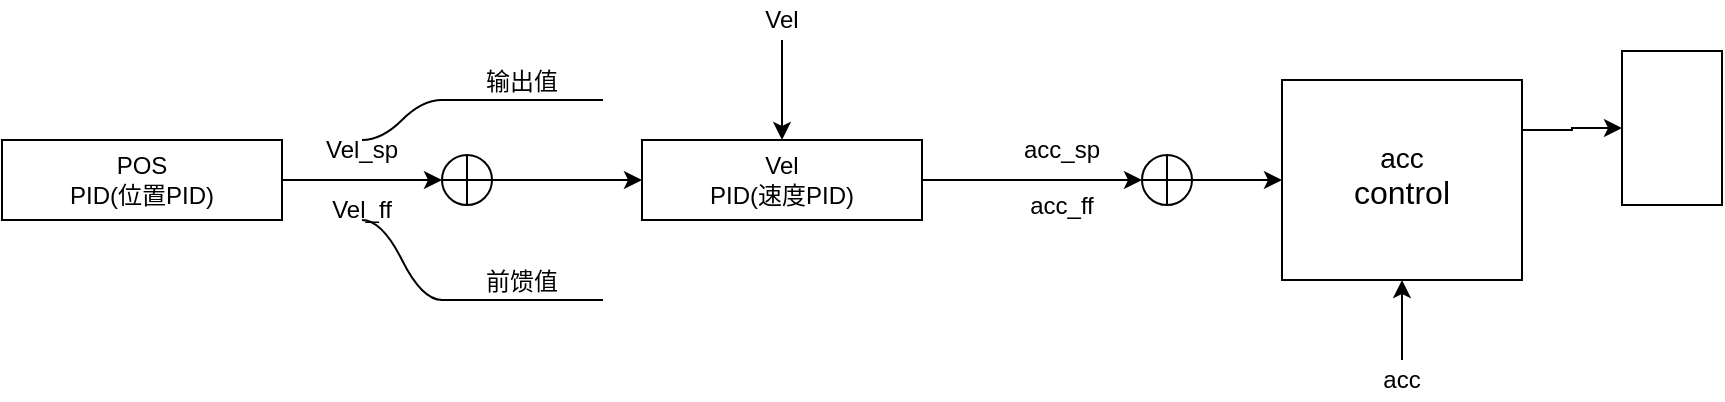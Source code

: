 <mxfile version="26.1.3">
  <diagram name="第 1 页" id="_98WVQUTT1FHia43dZIL">
    <mxGraphModel dx="303" dy="448" grid="1" gridSize="10" guides="1" tooltips="1" connect="1" arrows="1" fold="1" page="1" pageScale="1" pageWidth="827" pageHeight="1169" math="0" shadow="0">
      <root>
        <mxCell id="0" />
        <mxCell id="1" parent="0" />
        <mxCell id="DZe8NKR61AUOOE2hUX04-11" style="edgeStyle=orthogonalEdgeStyle;rounded=0;orthogonalLoop=1;jettySize=auto;html=1;exitX=1;exitY=0.5;exitDx=0;exitDy=0;entryX=0;entryY=0.5;entryDx=0;entryDy=0;" edge="1" parent="1" source="DZe8NKR61AUOOE2hUX04-1" target="DZe8NKR61AUOOE2hUX04-9">
          <mxGeometry relative="1" as="geometry" />
        </mxCell>
        <mxCell id="DZe8NKR61AUOOE2hUX04-1" value="POS&lt;div&gt;PID(位置PID)&lt;/div&gt;" style="rounded=0;whiteSpace=wrap;html=1;" vertex="1" parent="1">
          <mxGeometry x="60" y="380" width="140" height="40" as="geometry" />
        </mxCell>
        <mxCell id="DZe8NKR61AUOOE2hUX04-6" style="edgeStyle=orthogonalEdgeStyle;rounded=0;orthogonalLoop=1;jettySize=auto;html=1;exitX=1;exitY=0.5;exitDx=0;exitDy=0;" edge="1" parent="1" source="DZe8NKR61AUOOE2hUX04-3">
          <mxGeometry relative="1" as="geometry">
            <mxPoint x="630" y="400" as="targetPoint" />
          </mxGeometry>
        </mxCell>
        <mxCell id="DZe8NKR61AUOOE2hUX04-3" value="Vel&lt;br&gt;&lt;div&gt;PID(速度PID)&lt;/div&gt;" style="rounded=0;whiteSpace=wrap;html=1;" vertex="1" parent="1">
          <mxGeometry x="380" y="380" width="140" height="40" as="geometry" />
        </mxCell>
        <mxCell id="DZe8NKR61AUOOE2hUX04-7" value="Vel_sp" style="text;strokeColor=none;align=center;fillColor=none;html=1;verticalAlign=middle;whiteSpace=wrap;rounded=0;" vertex="1" parent="1">
          <mxGeometry x="210" y="370" width="60" height="30" as="geometry" />
        </mxCell>
        <mxCell id="DZe8NKR61AUOOE2hUX04-8" value="Vel_ff" style="text;strokeColor=none;align=center;fillColor=none;html=1;verticalAlign=middle;whiteSpace=wrap;rounded=0;" vertex="1" parent="1">
          <mxGeometry x="210" y="400" width="60" height="30" as="geometry" />
        </mxCell>
        <mxCell id="DZe8NKR61AUOOE2hUX04-21" style="edgeStyle=orthogonalEdgeStyle;rounded=0;orthogonalLoop=1;jettySize=auto;html=1;exitX=1;exitY=0.5;exitDx=0;exitDy=0;" edge="1" parent="1" source="DZe8NKR61AUOOE2hUX04-9" target="DZe8NKR61AUOOE2hUX04-3">
          <mxGeometry relative="1" as="geometry" />
        </mxCell>
        <mxCell id="DZe8NKR61AUOOE2hUX04-9" value="" style="shape=orEllipse;perimeter=ellipsePerimeter;whiteSpace=wrap;html=1;backgroundOutline=1;" vertex="1" parent="1">
          <mxGeometry x="280" y="387.5" width="25" height="25" as="geometry" />
        </mxCell>
        <mxCell id="DZe8NKR61AUOOE2hUX04-14" value="前馈值" style="whiteSpace=wrap;html=1;shape=partialRectangle;top=0;left=0;bottom=1;right=0;points=[[0,1],[1,1]];fillColor=none;align=center;verticalAlign=bottom;routingCenterY=0.5;snapToPoint=1;recursiveResize=0;autosize=1;treeFolding=1;treeMoving=1;newEdgeStyle={&quot;edgeStyle&quot;:&quot;entityRelationEdgeStyle&quot;,&quot;startArrow&quot;:&quot;none&quot;,&quot;endArrow&quot;:&quot;none&quot;,&quot;segment&quot;:10,&quot;curved&quot;:1,&quot;sourcePerimeterSpacing&quot;:0,&quot;targetPerimeterSpacing&quot;:0};" vertex="1" parent="1">
          <mxGeometry x="280" y="430" width="80" height="30" as="geometry" />
        </mxCell>
        <mxCell id="DZe8NKR61AUOOE2hUX04-15" value="" style="edgeStyle=entityRelationEdgeStyle;startArrow=none;endArrow=none;segment=10;curved=1;sourcePerimeterSpacing=0;targetPerimeterSpacing=0;rounded=0;" edge="1" target="DZe8NKR61AUOOE2hUX04-14" parent="1">
          <mxGeometry relative="1" as="geometry">
            <mxPoint x="240" y="420" as="sourcePoint" />
          </mxGeometry>
        </mxCell>
        <mxCell id="DZe8NKR61AUOOE2hUX04-19" value="输出值" style="whiteSpace=wrap;html=1;shape=partialRectangle;top=0;left=0;bottom=1;right=0;points=[[0,1],[1,1]];fillColor=none;align=center;verticalAlign=bottom;routingCenterY=0.5;snapToPoint=1;recursiveResize=0;autosize=1;treeFolding=1;treeMoving=1;newEdgeStyle={&quot;edgeStyle&quot;:&quot;entityRelationEdgeStyle&quot;,&quot;startArrow&quot;:&quot;none&quot;,&quot;endArrow&quot;:&quot;none&quot;,&quot;segment&quot;:10,&quot;curved&quot;:1,&quot;sourcePerimeterSpacing&quot;:0,&quot;targetPerimeterSpacing&quot;:0};" vertex="1" parent="1">
          <mxGeometry x="280" y="340" width="80" height="20" as="geometry" />
        </mxCell>
        <mxCell id="DZe8NKR61AUOOE2hUX04-20" value="" style="edgeStyle=entityRelationEdgeStyle;startArrow=none;endArrow=none;segment=10;curved=1;sourcePerimeterSpacing=0;targetPerimeterSpacing=0;rounded=0;" edge="1" target="DZe8NKR61AUOOE2hUX04-19" parent="1">
          <mxGeometry relative="1" as="geometry">
            <mxPoint x="240" y="380" as="sourcePoint" />
          </mxGeometry>
        </mxCell>
        <mxCell id="DZe8NKR61AUOOE2hUX04-23" style="edgeStyle=orthogonalEdgeStyle;rounded=0;orthogonalLoop=1;jettySize=auto;html=1;exitX=0.5;exitY=1;exitDx=0;exitDy=0;entryX=0.5;entryY=0;entryDx=0;entryDy=0;" edge="1" parent="1" source="DZe8NKR61AUOOE2hUX04-22" target="DZe8NKR61AUOOE2hUX04-3">
          <mxGeometry relative="1" as="geometry" />
        </mxCell>
        <mxCell id="DZe8NKR61AUOOE2hUX04-22" value="Vel" style="text;strokeColor=none;align=center;fillColor=none;html=1;verticalAlign=middle;whiteSpace=wrap;rounded=0;" vertex="1" parent="1">
          <mxGeometry x="430" y="310" width="40" height="20" as="geometry" />
        </mxCell>
        <mxCell id="DZe8NKR61AUOOE2hUX04-24" value="acc_sp" style="text;strokeColor=none;align=center;fillColor=none;html=1;verticalAlign=middle;whiteSpace=wrap;rounded=0;" vertex="1" parent="1">
          <mxGeometry x="560" y="375" width="60" height="20" as="geometry" />
        </mxCell>
        <mxCell id="DZe8NKR61AUOOE2hUX04-25" value="acc_ff" style="text;strokeColor=none;align=center;fillColor=none;html=1;verticalAlign=middle;whiteSpace=wrap;rounded=0;" vertex="1" parent="1">
          <mxGeometry x="560" y="405" width="60" height="15" as="geometry" />
        </mxCell>
        <mxCell id="DZe8NKR61AUOOE2hUX04-28" style="edgeStyle=orthogonalEdgeStyle;rounded=0;orthogonalLoop=1;jettySize=auto;html=1;exitX=1;exitY=0.5;exitDx=0;exitDy=0;entryX=0;entryY=0.5;entryDx=0;entryDy=0;" edge="1" parent="1" source="DZe8NKR61AUOOE2hUX04-26" target="DZe8NKR61AUOOE2hUX04-27">
          <mxGeometry relative="1" as="geometry" />
        </mxCell>
        <mxCell id="DZe8NKR61AUOOE2hUX04-26" value="" style="shape=orEllipse;perimeter=ellipsePerimeter;whiteSpace=wrap;html=1;backgroundOutline=1;" vertex="1" parent="1">
          <mxGeometry x="630" y="387.5" width="25" height="25" as="geometry" />
        </mxCell>
        <mxCell id="DZe8NKR61AUOOE2hUX04-35" style="edgeStyle=orthogonalEdgeStyle;rounded=0;orthogonalLoop=1;jettySize=auto;html=1;exitX=1;exitY=0.25;exitDx=0;exitDy=0;entryX=0;entryY=0.5;entryDx=0;entryDy=0;" edge="1" parent="1" source="DZe8NKR61AUOOE2hUX04-27" target="DZe8NKR61AUOOE2hUX04-32">
          <mxGeometry relative="1" as="geometry" />
        </mxCell>
        <mxCell id="DZe8NKR61AUOOE2hUX04-27" value="" style="rounded=0;whiteSpace=wrap;html=1;" vertex="1" parent="1">
          <mxGeometry x="700" y="350" width="120" height="100" as="geometry" />
        </mxCell>
        <mxCell id="DZe8NKR61AUOOE2hUX04-29" value="&lt;font style=&quot;font-size: 14px;&quot;&gt;acc&lt;/font&gt;&lt;div&gt;&lt;font size=&quot;3&quot;&gt;control&lt;/font&gt;&lt;/div&gt;" style="text;strokeColor=none;align=center;fillColor=none;html=1;verticalAlign=middle;whiteSpace=wrap;rounded=0;" vertex="1" parent="1">
          <mxGeometry x="730" y="382.5" width="60" height="30" as="geometry" />
        </mxCell>
        <mxCell id="DZe8NKR61AUOOE2hUX04-31" style="edgeStyle=orthogonalEdgeStyle;rounded=0;orthogonalLoop=1;jettySize=auto;html=1;exitX=0.5;exitY=0;exitDx=0;exitDy=0;entryX=0.5;entryY=1;entryDx=0;entryDy=0;" edge="1" parent="1" source="DZe8NKR61AUOOE2hUX04-30" target="DZe8NKR61AUOOE2hUX04-27">
          <mxGeometry relative="1" as="geometry" />
        </mxCell>
        <mxCell id="DZe8NKR61AUOOE2hUX04-30" value="acc" style="text;strokeColor=none;align=center;fillColor=none;html=1;verticalAlign=middle;whiteSpace=wrap;rounded=0;" vertex="1" parent="1">
          <mxGeometry x="740" y="490" width="40" height="20" as="geometry" />
        </mxCell>
        <mxCell id="DZe8NKR61AUOOE2hUX04-32" value="" style="rounded=0;whiteSpace=wrap;html=1;" vertex="1" parent="1">
          <mxGeometry x="870" y="335.5" width="50" height="77" as="geometry" />
        </mxCell>
      </root>
    </mxGraphModel>
  </diagram>
</mxfile>
